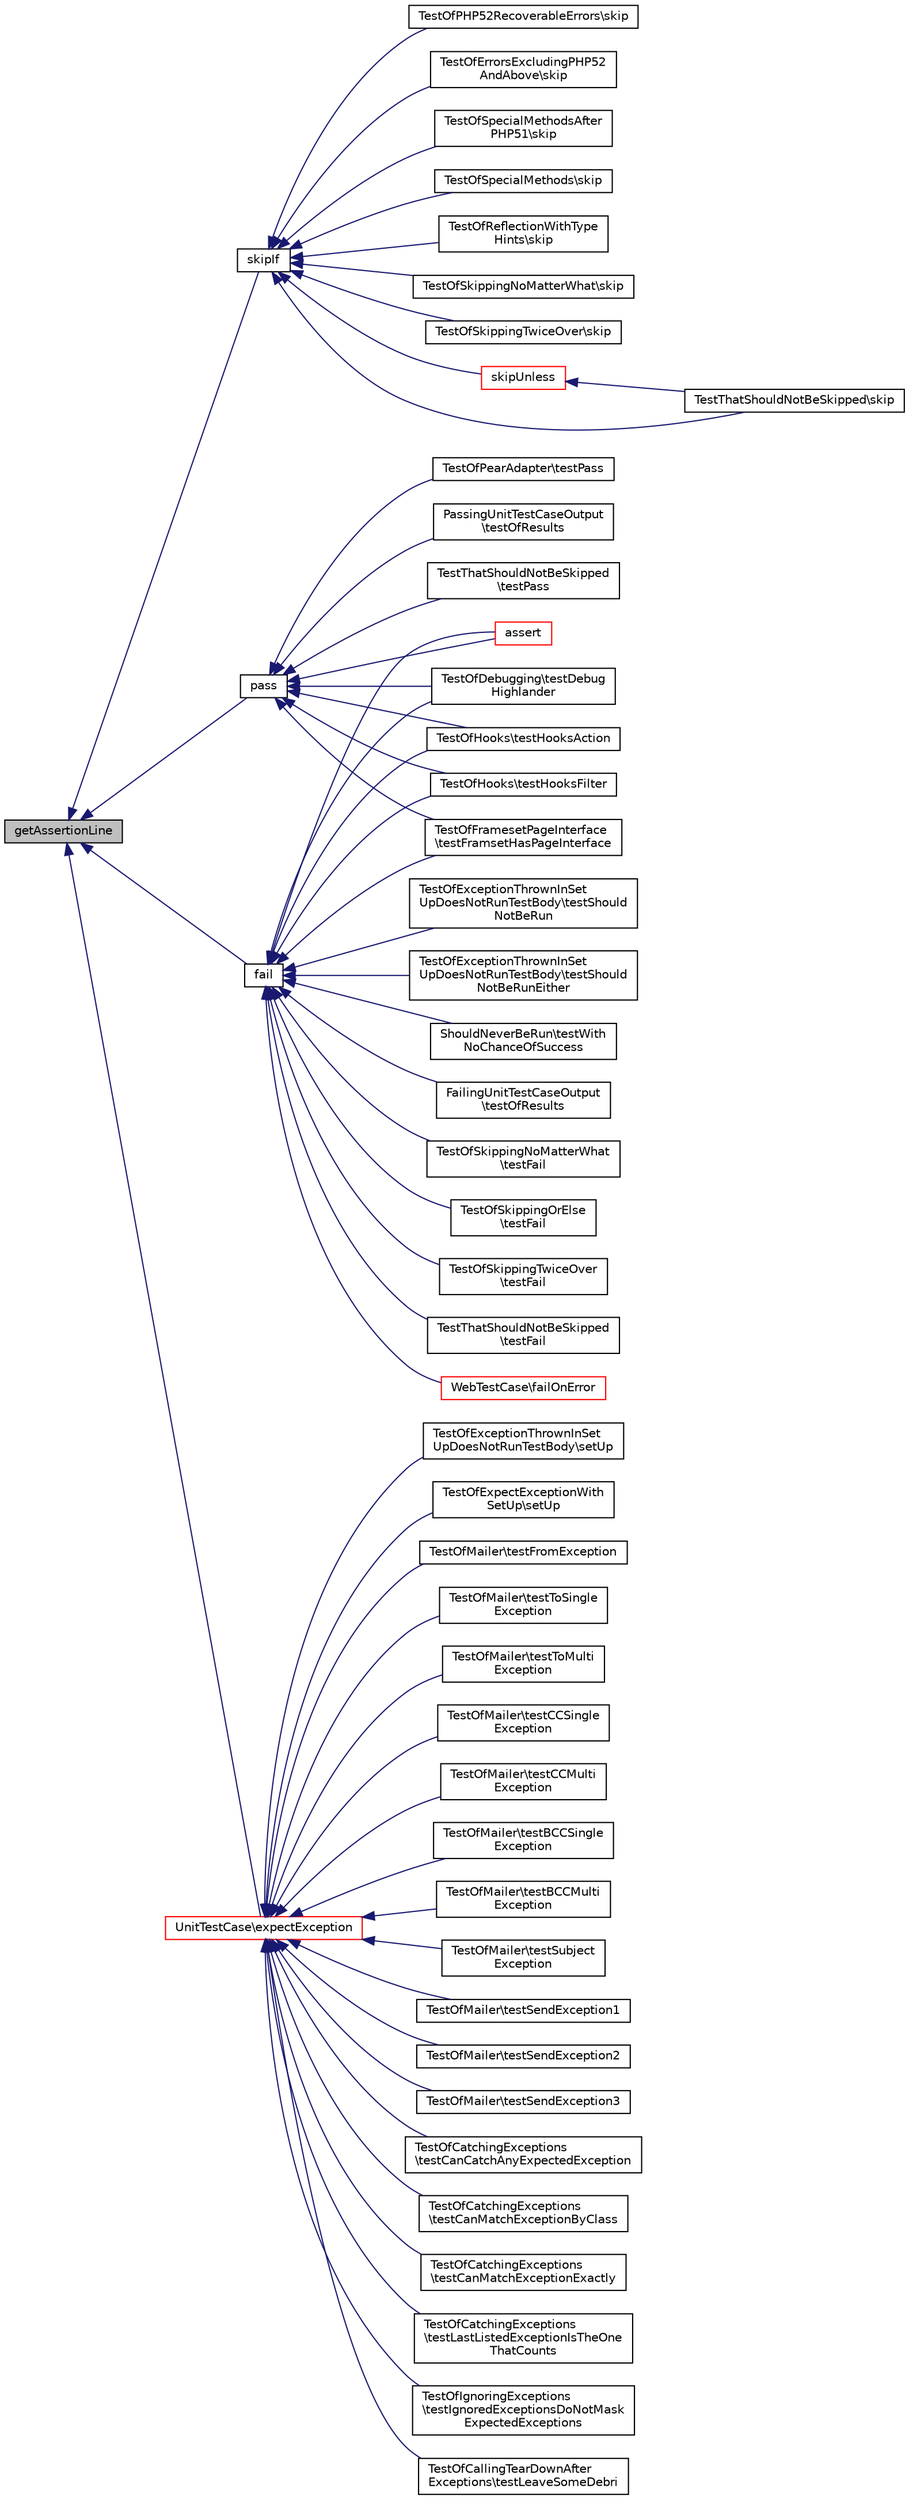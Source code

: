 digraph "getAssertionLine"
{
  edge [fontname="Helvetica",fontsize="10",labelfontname="Helvetica",labelfontsize="10"];
  node [fontname="Helvetica",fontsize="10",shape=record];
  rankdir="LR";
  Node1 [label="getAssertionLine",height=0.2,width=0.4,color="black", fillcolor="grey75", style="filled" fontcolor="black"];
  Node1 -> Node2 [dir="back",color="midnightblue",fontsize="10",style="solid",fontname="Helvetica"];
  Node2 [label="skipIf",height=0.2,width=0.4,color="black", fillcolor="white", style="filled",URL="$class_simple_test_case.html#a951582860e52ec68e4299518b36bd8af"];
  Node2 -> Node3 [dir="back",color="midnightblue",fontsize="10",style="solid",fontname="Helvetica"];
  Node3 [label="TestOfPHP52RecoverableErrors\\skip",height=0.2,width=0.4,color="black", fillcolor="white", style="filled",URL="$class_test_of_p_h_p52_recoverable_errors.html#a72d303844a2d71da1340a30207d9f7e7"];
  Node2 -> Node4 [dir="back",color="midnightblue",fontsize="10",style="solid",fontname="Helvetica"];
  Node4 [label="TestOfErrorsExcludingPHP52\lAndAbove\\skip",height=0.2,width=0.4,color="black", fillcolor="white", style="filled",URL="$class_test_of_errors_excluding_p_h_p52_and_above.html#a72d303844a2d71da1340a30207d9f7e7"];
  Node2 -> Node5 [dir="back",color="midnightblue",fontsize="10",style="solid",fontname="Helvetica"];
  Node5 [label="TestOfSpecialMethodsAfter\lPHP51\\skip",height=0.2,width=0.4,color="black", fillcolor="white", style="filled",URL="$class_test_of_special_methods_after_p_h_p51.html#a72d303844a2d71da1340a30207d9f7e7"];
  Node2 -> Node6 [dir="back",color="midnightblue",fontsize="10",style="solid",fontname="Helvetica"];
  Node6 [label="TestOfSpecialMethods\\skip",height=0.2,width=0.4,color="black", fillcolor="white", style="filled",URL="$class_test_of_special_methods.html#a72d303844a2d71da1340a30207d9f7e7"];
  Node2 -> Node7 [dir="back",color="midnightblue",fontsize="10",style="solid",fontname="Helvetica"];
  Node7 [label="TestOfReflectionWithType\lHints\\skip",height=0.2,width=0.4,color="black", fillcolor="white", style="filled",URL="$class_test_of_reflection_with_type_hints.html#a72d303844a2d71da1340a30207d9f7e7"];
  Node2 -> Node8 [dir="back",color="midnightblue",fontsize="10",style="solid",fontname="Helvetica"];
  Node8 [label="TestOfSkippingNoMatterWhat\\skip",height=0.2,width=0.4,color="black", fillcolor="white", style="filled",URL="$class_test_of_skipping_no_matter_what.html#a72d303844a2d71da1340a30207d9f7e7"];
  Node2 -> Node9 [dir="back",color="midnightblue",fontsize="10",style="solid",fontname="Helvetica"];
  Node9 [label="TestOfSkippingTwiceOver\\skip",height=0.2,width=0.4,color="black", fillcolor="white", style="filled",URL="$class_test_of_skipping_twice_over.html#a72d303844a2d71da1340a30207d9f7e7"];
  Node2 -> Node10 [dir="back",color="midnightblue",fontsize="10",style="solid",fontname="Helvetica"];
  Node10 [label="TestThatShouldNotBeSkipped\\skip",height=0.2,width=0.4,color="black", fillcolor="white", style="filled",URL="$class_test_that_should_not_be_skipped.html#a72d303844a2d71da1340a30207d9f7e7"];
  Node2 -> Node11 [dir="back",color="midnightblue",fontsize="10",style="solid",fontname="Helvetica"];
  Node11 [label="skipUnless",height=0.2,width=0.4,color="red", fillcolor="white", style="filled",URL="$class_simple_test_case.html#a8fee5aa062880afdddb0f2d51eed9f27"];
  Node11 -> Node10 [dir="back",color="midnightblue",fontsize="10",style="solid",fontname="Helvetica"];
  Node1 -> Node12 [dir="back",color="midnightblue",fontsize="10",style="solid",fontname="Helvetica"];
  Node12 [label="pass",height=0.2,width=0.4,color="black", fillcolor="white", style="filled",URL="$class_simple_test_case.html#a413ec6a28c017c7f5c08af552930a023"];
  Node12 -> Node13 [dir="back",color="midnightblue",fontsize="10",style="solid",fontname="Helvetica"];
  Node13 [label="TestOfDebugging\\testDebug\lHighlander",height=0.2,width=0.4,color="black", fillcolor="white", style="filled",URL="$class_test_of_debugging.html#a51747496987a2122ea94e020704a79a0"];
  Node12 -> Node14 [dir="back",color="midnightblue",fontsize="10",style="solid",fontname="Helvetica"];
  Node14 [label="TestOfHooks\\testHooksAction",height=0.2,width=0.4,color="black", fillcolor="white", style="filled",URL="$class_test_of_hooks.html#abf97cafef78a40cf2eb067524c753087"];
  Node12 -> Node15 [dir="back",color="midnightblue",fontsize="10",style="solid",fontname="Helvetica"];
  Node15 [label="TestOfHooks\\testHooksFilter",height=0.2,width=0.4,color="black", fillcolor="white", style="filled",URL="$class_test_of_hooks.html#a5417479a4162aaae9416cf571a2168ba"];
  Node12 -> Node16 [dir="back",color="midnightblue",fontsize="10",style="solid",fontname="Helvetica"];
  Node16 [label="TestOfPearAdapter\\testPass",height=0.2,width=0.4,color="black", fillcolor="white", style="filled",URL="$class_test_of_pear_adapter.html#a822ccbbc05f2002a274cccd5c462ccb5"];
  Node12 -> Node17 [dir="back",color="midnightblue",fontsize="10",style="solid",fontname="Helvetica"];
  Node17 [label="TestOfFramesetPageInterface\l\\testFramsetHasPageInterface",height=0.2,width=0.4,color="black", fillcolor="white", style="filled",URL="$class_test_of_frameset_page_interface.html#a38e736d7e534bc447033cf7f731e80d5"];
  Node12 -> Node18 [dir="back",color="midnightblue",fontsize="10",style="solid",fontname="Helvetica"];
  Node18 [label="PassingUnitTestCaseOutput\l\\testOfResults",height=0.2,width=0.4,color="black", fillcolor="white", style="filled",URL="$class_passing_unit_test_case_output.html#a33be7992131da0328da09fac1b8a81f8"];
  Node12 -> Node19 [dir="back",color="midnightblue",fontsize="10",style="solid",fontname="Helvetica"];
  Node19 [label="TestThatShouldNotBeSkipped\l\\testPass",height=0.2,width=0.4,color="black", fillcolor="white", style="filled",URL="$class_test_that_should_not_be_skipped.html#a822ccbbc05f2002a274cccd5c462ccb5"];
  Node12 -> Node20 [dir="back",color="midnightblue",fontsize="10",style="solid",fontname="Helvetica"];
  Node20 [label="assert",height=0.2,width=0.4,color="red", fillcolor="white", style="filled",URL="$class_simple_test_case.html#a9be3866087958c52771a4eb0921a80f8"];
  Node1 -> Node21 [dir="back",color="midnightblue",fontsize="10",style="solid",fontname="Helvetica"];
  Node21 [label="fail",height=0.2,width=0.4,color="black", fillcolor="white", style="filled",URL="$class_simple_test_case.html#a74070e976d1372da2111be1c059c6ce3"];
  Node21 -> Node13 [dir="back",color="midnightblue",fontsize="10",style="solid",fontname="Helvetica"];
  Node21 -> Node14 [dir="back",color="midnightblue",fontsize="10",style="solid",fontname="Helvetica"];
  Node21 -> Node15 [dir="back",color="midnightblue",fontsize="10",style="solid",fontname="Helvetica"];
  Node21 -> Node22 [dir="back",color="midnightblue",fontsize="10",style="solid",fontname="Helvetica"];
  Node22 [label="TestOfExceptionThrownInSet\lUpDoesNotRunTestBody\\testShould\lNotBeRun",height=0.2,width=0.4,color="black", fillcolor="white", style="filled",URL="$class_test_of_exception_thrown_in_set_up_does_not_run_test_body.html#a314256a42e3c1cf62e0f98aa371f7e3d"];
  Node21 -> Node23 [dir="back",color="midnightblue",fontsize="10",style="solid",fontname="Helvetica"];
  Node23 [label="TestOfExceptionThrownInSet\lUpDoesNotRunTestBody\\testShould\lNotBeRunEither",height=0.2,width=0.4,color="black", fillcolor="white", style="filled",URL="$class_test_of_exception_thrown_in_set_up_does_not_run_test_body.html#afb26b82dbc652efba66266fd125f8a3c"];
  Node21 -> Node17 [dir="back",color="midnightblue",fontsize="10",style="solid",fontname="Helvetica"];
  Node21 -> Node24 [dir="back",color="midnightblue",fontsize="10",style="solid",fontname="Helvetica"];
  Node24 [label="ShouldNeverBeRun\\testWith\lNoChanceOfSuccess",height=0.2,width=0.4,color="black", fillcolor="white", style="filled",URL="$class_should_never_be_run.html#a428ace9f68068cbde7c27c7a4dcc079b"];
  Node21 -> Node25 [dir="back",color="midnightblue",fontsize="10",style="solid",fontname="Helvetica"];
  Node25 [label="FailingUnitTestCaseOutput\l\\testOfResults",height=0.2,width=0.4,color="black", fillcolor="white", style="filled",URL="$class_failing_unit_test_case_output.html#a33be7992131da0328da09fac1b8a81f8"];
  Node21 -> Node26 [dir="back",color="midnightblue",fontsize="10",style="solid",fontname="Helvetica"];
  Node26 [label="TestOfSkippingNoMatterWhat\l\\testFail",height=0.2,width=0.4,color="black", fillcolor="white", style="filled",URL="$class_test_of_skipping_no_matter_what.html#a5646821af3c3d8899e68016b97ecca60"];
  Node21 -> Node27 [dir="back",color="midnightblue",fontsize="10",style="solid",fontname="Helvetica"];
  Node27 [label="TestOfSkippingOrElse\l\\testFail",height=0.2,width=0.4,color="black", fillcolor="white", style="filled",URL="$class_test_of_skipping_or_else.html#a5646821af3c3d8899e68016b97ecca60"];
  Node21 -> Node28 [dir="back",color="midnightblue",fontsize="10",style="solid",fontname="Helvetica"];
  Node28 [label="TestOfSkippingTwiceOver\l\\testFail",height=0.2,width=0.4,color="black", fillcolor="white", style="filled",URL="$class_test_of_skipping_twice_over.html#a5646821af3c3d8899e68016b97ecca60"];
  Node21 -> Node29 [dir="back",color="midnightblue",fontsize="10",style="solid",fontname="Helvetica"];
  Node29 [label="TestThatShouldNotBeSkipped\l\\testFail",height=0.2,width=0.4,color="black", fillcolor="white", style="filled",URL="$class_test_that_should_not_be_skipped.html#a5646821af3c3d8899e68016b97ecca60"];
  Node21 -> Node20 [dir="back",color="midnightblue",fontsize="10",style="solid",fontname="Helvetica"];
  Node21 -> Node30 [dir="back",color="midnightblue",fontsize="10",style="solid",fontname="Helvetica"];
  Node30 [label="WebTestCase\\failOnError",height=0.2,width=0.4,color="red", fillcolor="white", style="filled",URL="$class_web_test_case.html#a7a73f8af1728ee203f7246162b7dbabe"];
  Node1 -> Node31 [dir="back",color="midnightblue",fontsize="10",style="solid",fontname="Helvetica"];
  Node31 [label="UnitTestCase\\expectException",height=0.2,width=0.4,color="red", fillcolor="white", style="filled",URL="$class_unit_test_case.html#ac1b6376748b4ad8ba19ad54c608a7650"];
  Node31 -> Node32 [dir="back",color="midnightblue",fontsize="10",style="solid",fontname="Helvetica"];
  Node32 [label="TestOfMailer\\testFromException",height=0.2,width=0.4,color="black", fillcolor="white", style="filled",URL="$class_test_of_mailer.html#aee4eb98f94abd7720c99aad069365b34"];
  Node31 -> Node33 [dir="back",color="midnightblue",fontsize="10",style="solid",fontname="Helvetica"];
  Node33 [label="TestOfMailer\\testToSingle\lException",height=0.2,width=0.4,color="black", fillcolor="white", style="filled",URL="$class_test_of_mailer.html#a53b738ca999419f49426537200207948"];
  Node31 -> Node34 [dir="back",color="midnightblue",fontsize="10",style="solid",fontname="Helvetica"];
  Node34 [label="TestOfMailer\\testToMulti\lException",height=0.2,width=0.4,color="black", fillcolor="white", style="filled",URL="$class_test_of_mailer.html#a9a7187b7b62b6d0b0c3384822337305d"];
  Node31 -> Node35 [dir="back",color="midnightblue",fontsize="10",style="solid",fontname="Helvetica"];
  Node35 [label="TestOfMailer\\testCCSingle\lException",height=0.2,width=0.4,color="black", fillcolor="white", style="filled",URL="$class_test_of_mailer.html#ae0cbc91ff0e33d7e6b5f36055ceb345e"];
  Node31 -> Node36 [dir="back",color="midnightblue",fontsize="10",style="solid",fontname="Helvetica"];
  Node36 [label="TestOfMailer\\testCCMulti\lException",height=0.2,width=0.4,color="black", fillcolor="white", style="filled",URL="$class_test_of_mailer.html#a8a593c84b61595a621aca0b8a6014eb0"];
  Node31 -> Node37 [dir="back",color="midnightblue",fontsize="10",style="solid",fontname="Helvetica"];
  Node37 [label="TestOfMailer\\testBCCSingle\lException",height=0.2,width=0.4,color="black", fillcolor="white", style="filled",URL="$class_test_of_mailer.html#a3e719624e88ead947083c288d8169b56"];
  Node31 -> Node38 [dir="back",color="midnightblue",fontsize="10",style="solid",fontname="Helvetica"];
  Node38 [label="TestOfMailer\\testBCCMulti\lException",height=0.2,width=0.4,color="black", fillcolor="white", style="filled",URL="$class_test_of_mailer.html#a5be6d01c3b32849cfb7915c8be5d95ef"];
  Node31 -> Node39 [dir="back",color="midnightblue",fontsize="10",style="solid",fontname="Helvetica"];
  Node39 [label="TestOfMailer\\testSubject\lException",height=0.2,width=0.4,color="black", fillcolor="white", style="filled",URL="$class_test_of_mailer.html#acbae432d525acf1ad020712b6390d1d5"];
  Node31 -> Node40 [dir="back",color="midnightblue",fontsize="10",style="solid",fontname="Helvetica"];
  Node40 [label="TestOfMailer\\testSendException1",height=0.2,width=0.4,color="black", fillcolor="white", style="filled",URL="$class_test_of_mailer.html#ac0825a720cd35b1d3b3827b497131d8c"];
  Node31 -> Node41 [dir="back",color="midnightblue",fontsize="10",style="solid",fontname="Helvetica"];
  Node41 [label="TestOfMailer\\testSendException2",height=0.2,width=0.4,color="black", fillcolor="white", style="filled",URL="$class_test_of_mailer.html#a978e21e1e17c17db6680a9218a0498f0"];
  Node31 -> Node42 [dir="back",color="midnightblue",fontsize="10",style="solid",fontname="Helvetica"];
  Node42 [label="TestOfMailer\\testSendException3",height=0.2,width=0.4,color="black", fillcolor="white", style="filled",URL="$class_test_of_mailer.html#a0be41b40baa5e274d2fd2f4c20221249"];
  Node31 -> Node43 [dir="back",color="midnightblue",fontsize="10",style="solid",fontname="Helvetica"];
  Node43 [label="TestOfCatchingExceptions\l\\testCanCatchAnyExpectedException",height=0.2,width=0.4,color="black", fillcolor="white", style="filled",URL="$class_test_of_catching_exceptions.html#aa580388b4894945e03cf5a3d5321178d"];
  Node31 -> Node44 [dir="back",color="midnightblue",fontsize="10",style="solid",fontname="Helvetica"];
  Node44 [label="TestOfCatchingExceptions\l\\testCanMatchExceptionByClass",height=0.2,width=0.4,color="black", fillcolor="white", style="filled",URL="$class_test_of_catching_exceptions.html#a1c46bfb04aa53765a16f633f93ecf881"];
  Node31 -> Node45 [dir="back",color="midnightblue",fontsize="10",style="solid",fontname="Helvetica"];
  Node45 [label="TestOfCatchingExceptions\l\\testCanMatchExceptionExactly",height=0.2,width=0.4,color="black", fillcolor="white", style="filled",URL="$class_test_of_catching_exceptions.html#afefd04d043a84481b9913036acd011ba"];
  Node31 -> Node46 [dir="back",color="midnightblue",fontsize="10",style="solid",fontname="Helvetica"];
  Node46 [label="TestOfCatchingExceptions\l\\testLastListedExceptionIsTheOne\lThatCounts",height=0.2,width=0.4,color="black", fillcolor="white", style="filled",URL="$class_test_of_catching_exceptions.html#ad29646ba3688cf3445b2449780b67476"];
  Node31 -> Node47 [dir="back",color="midnightblue",fontsize="10",style="solid",fontname="Helvetica"];
  Node47 [label="TestOfIgnoringExceptions\l\\testIgnoredExceptionsDoNotMask\lExpectedExceptions",height=0.2,width=0.4,color="black", fillcolor="white", style="filled",URL="$class_test_of_ignoring_exceptions.html#aa47e9e2e6f850c9413b9df1472bf6776"];
  Node31 -> Node48 [dir="back",color="midnightblue",fontsize="10",style="solid",fontname="Helvetica"];
  Node48 [label="TestOfCallingTearDownAfter\lExceptions\\testLeaveSomeDebri",height=0.2,width=0.4,color="black", fillcolor="white", style="filled",URL="$class_test_of_calling_tear_down_after_exceptions.html#a396bcad94df145c798ff8bd28be2eaf4"];
  Node31 -> Node49 [dir="back",color="midnightblue",fontsize="10",style="solid",fontname="Helvetica"];
  Node49 [label="TestOfExceptionThrownInSet\lUpDoesNotRunTestBody\\setUp",height=0.2,width=0.4,color="black", fillcolor="white", style="filled",URL="$class_test_of_exception_thrown_in_set_up_does_not_run_test_body.html#a0bc688732d2b3b162ffebaf7812e78da"];
  Node31 -> Node50 [dir="back",color="midnightblue",fontsize="10",style="solid",fontname="Helvetica"];
  Node50 [label="TestOfExpectExceptionWith\lSetUp\\setUp",height=0.2,width=0.4,color="black", fillcolor="white", style="filled",URL="$class_test_of_expect_exception_with_set_up.html#a0bc688732d2b3b162ffebaf7812e78da"];
}
